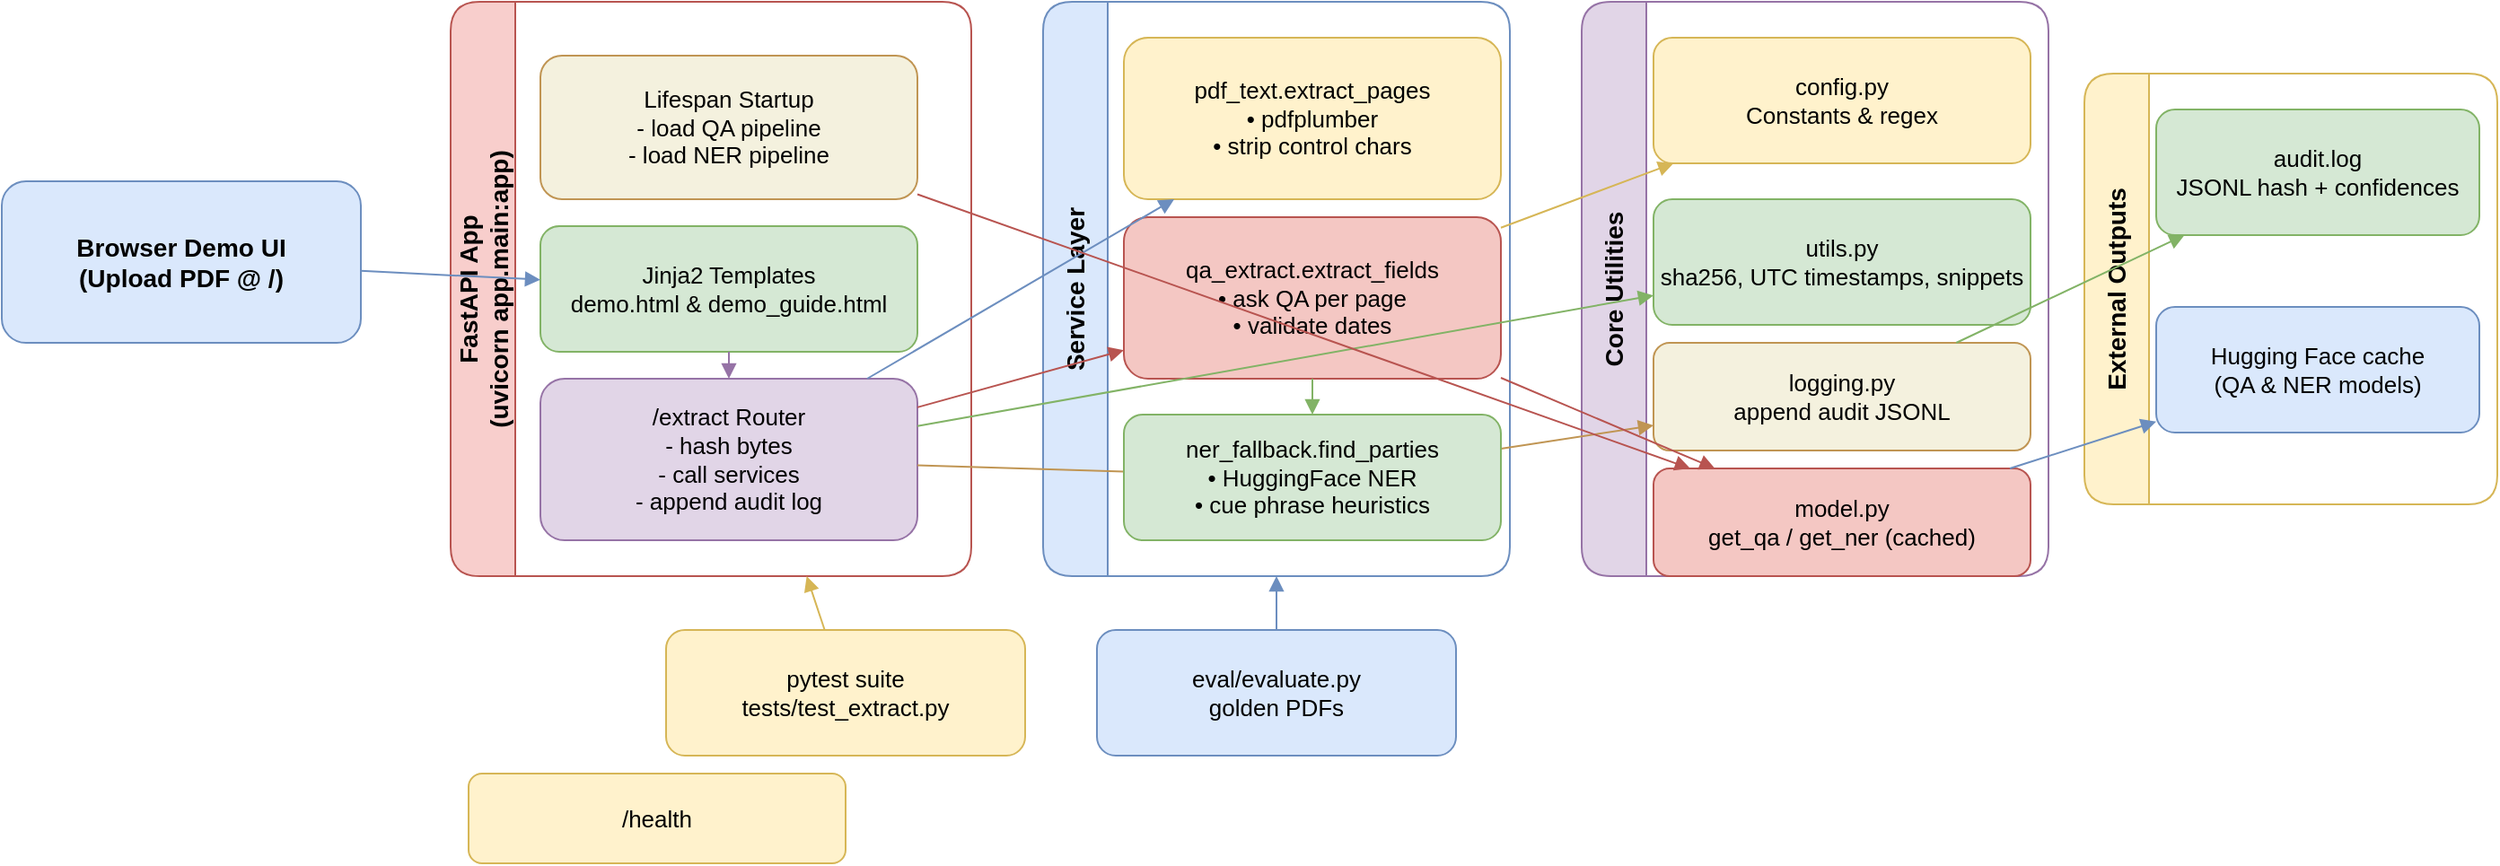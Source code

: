 <mxfile>
    <diagram id="architecture" name="Legal MVP Flow">
        <mxGraphModel dx="2246" dy="550" grid="1" gridSize="10" guides="1" tooltips="1" connect="1" arrows="1" fold="1" page="1" pageScale="1" pageWidth="1440" pageHeight="900" math="0" shadow="0">
            <root>
                <mxCell id="0"/>
                <mxCell id="1" parent="0"/>
                <mxCell id="browser" value="Browser Demo UI&#10;(Upload PDF @ /)" style="rounded=1;whiteSpace=wrap;html=1;fillColor=#dae8fc;strokeColor=#6c8ebf;fontSize=14;fontStyle=1" parent="1" vertex="1">
                    <mxGeometry x="-10" y="220" width="200" height="90" as="geometry"/>
                </mxCell>
                <mxCell id="fastapi" value="FastAPI App&#10;(uvicorn app.main:app)" style="swimlane;rounded=1;whiteSpace=wrap;html=1;fillColor=#f8cecc;strokeColor=#b85450;fontSize=14;fontStyle=1;horizontal=0;startSize=36" parent="1" vertex="1">
                    <mxGeometry x="240" y="120" width="290" height="320" as="geometry"/>
                </mxCell>
                <mxCell id="lifespan" value="Lifespan Startup&#10;- load QA pipeline&#10;- load NER pipeline" style="rounded=1;whiteSpace=wrap;html=1;fillColor=#f4f1de;strokeColor=#c09553;fontSize=13" parent="fastapi" vertex="1">
                    <mxGeometry x="50" y="30" width="210" height="80" as="geometry"/>
                </mxCell>
                <mxCell id="templates" value="Jinja2 Templates&#10;demo.html &amp; demo_guide.html" style="rounded=1;whiteSpace=wrap;html=1;fillColor=#d5e8d4;strokeColor=#82b366;fontSize=13" parent="fastapi" vertex="1">
                    <mxGeometry x="50" y="125" width="210" height="70" as="geometry"/>
                </mxCell>
                <mxCell id="router" value="/extract Router&#10;- hash bytes&#10;- call services&#10;- append audit log" style="rounded=1;whiteSpace=wrap;html=1;fillColor=#e1d5e7;strokeColor=#9673a6;fontSize=13" parent="fastapi" vertex="1">
                    <mxGeometry x="50" y="210" width="210" height="90" as="geometry"/>
                </mxCell>
                <mxCell id="edge_templates_router" style="orthogonalEdgeStyle;rounded=1;strokeColor=#9673a6;endArrow=block;html=1" parent="fastapi" source="templates" target="router" edge="1">
                    <mxGeometry relative="1" as="geometry"/>
                </mxCell>
                <mxCell id="services" value="Service Layer" style="swimlane;rounded=1;whiteSpace=wrap;html=1;fillColor=#dae8fc;strokeColor=#6c8ebf;fontSize=14;fontStyle=1;horizontal=0;startSize=36" parent="1" vertex="1">
                    <mxGeometry x="570" y="120" width="260" height="320" as="geometry"/>
                </mxCell>
                <mxCell id="pdf" value="pdf_text.extract_pages&#10;• pdfplumber&#10;• strip control chars" style="rounded=1;whiteSpace=wrap;html=1;fillColor=#fff2cc;strokeColor=#d6b656;fontSize=13" parent="services" vertex="1">
                    <mxGeometry x="45" y="20" width="210" height="90" as="geometry"/>
                </mxCell>
                <mxCell id="qa" value="qa_extract.extract_fields&#10;• ask QA per page&#10;• validate dates" style="rounded=1;whiteSpace=wrap;html=1;fillColor=#f4c7c3;strokeColor=#b85450;fontSize=13" parent="services" vertex="1">
                    <mxGeometry x="45" y="120" width="210" height="90" as="geometry"/>
                </mxCell>
                <mxCell id="core" value="Core Utilities" style="swimlane;rounded=1;whiteSpace=wrap;html=1;fillColor=#e1d5e7;strokeColor=#9673a6;fontSize=14;fontStyle=1;horizontal=0;startSize=36" parent="1" vertex="1">
                    <mxGeometry x="870" y="120" width="260" height="320" as="geometry"/>
                </mxCell>
                <mxCell id="config" value="config.py&#10;Constants &amp; regex" style="rounded=1;whiteSpace=wrap;html=1;fillColor=#fff2cc;strokeColor=#d6b656;fontSize=13" parent="core" vertex="1">
                    <mxGeometry x="40" y="20" width="210" height="70" as="geometry"/>
                </mxCell>
                <mxCell id="utils" value="utils.py&#10;sha256, UTC timestamps, snippets" style="rounded=1;whiteSpace=wrap;html=1;fillColor=#d5e8d4;strokeColor=#82b366;fontSize=13" parent="core" vertex="1">
                    <mxGeometry x="40" y="110" width="210" height="70" as="geometry"/>
                </mxCell>
                <mxCell id="logging" value="logging.py&#10;append audit JSONL" style="rounded=1;whiteSpace=wrap;html=1;fillColor=#f4f1de;strokeColor=#c09553;fontSize=13" parent="core" vertex="1">
                    <mxGeometry x="40" y="190" width="210" height="60" as="geometry"/>
                </mxCell>
                <mxCell id="model" value="model.py&#10;get_qa / get_ner (cached)" style="rounded=1;whiteSpace=wrap;html=1;fillColor=#f4c7c3;strokeColor=#b85450;fontSize=13" parent="core" vertex="1">
                    <mxGeometry x="40" y="260" width="210" height="60" as="geometry"/>
                </mxCell>
                <mxCell id="external" value="External Outputs" style="swimlane;rounded=1;whiteSpace=wrap;html=1;fillColor=#fff2cc;strokeColor=#d6b656;fontSize=14;fontStyle=1;horizontal=0;startSize=36" parent="1" vertex="1">
                    <mxGeometry x="1150" y="160" width="230" height="240" as="geometry"/>
                </mxCell>
                <mxCell id="audit" value="audit.log&#10;JSONL hash + confidences" style="rounded=1;whiteSpace=wrap;html=1;fillColor=#d5e8d4;strokeColor=#82b366;fontSize=13" parent="external" vertex="1">
                    <mxGeometry x="40" y="20" width="180" height="70" as="geometry"/>
                </mxCell>
                <mxCell id="hugging" value="Hugging Face cache&#10;(QA &amp; NER models)" style="rounded=1;whiteSpace=wrap;html=1;fillColor=#dae8fc;strokeColor=#6c8ebf;fontSize=13" parent="external" vertex="1">
                    <mxGeometry x="40" y="130" width="180" height="70" as="geometry"/>
                </mxCell>
                <mxCell id="tests" value="pytest suite&#10;tests/test_extract.py" style="rounded=1;whiteSpace=wrap;html=1;fillColor=#fff2cc;strokeColor=#d6b656;fontSize=13" parent="1" vertex="1">
                    <mxGeometry x="360" y="470" width="200" height="70" as="geometry"/>
                </mxCell>
                <mxCell id="eval" value="eval/evaluate.py&#10;golden PDFs" style="rounded=1;whiteSpace=wrap;html=1;fillColor=#dae8fc;strokeColor=#6c8ebf;fontSize=13" parent="1" vertex="1">
                    <mxGeometry x="600" y="470" width="200" height="70" as="geometry"/>
                </mxCell>
                <mxCell id="edge_browser_templates" style="orthogonalEdgeStyle;rounded=1;strokeColor=#6c8ebf;endArrow=block;html=1" parent="1" source="browser" target="templates" edge="1">
                    <mxGeometry relative="1" as="geometry"/>
                </mxCell>
                <mxCell id="edge_router_pdf" style="orthogonalEdgeStyle;rounded=1;strokeColor=#6c8ebf;endArrow=block;html=1" parent="1" source="router" target="pdf" edge="1">
                    <mxGeometry relative="1" as="geometry"/>
                </mxCell>
                <mxCell id="edge_router_qa" style="orthogonalEdgeStyle;rounded=1;strokeColor=#b85450;endArrow=block;html=1" parent="1" source="router" target="qa" edge="1">
                    <mxGeometry relative="1" as="geometry"/>
                </mxCell>
                <mxCell id="edge_router_utils" style="orthogonalEdgeStyle;rounded=1;strokeColor=#82b366;endArrow=block;html=1" parent="1" source="router" target="utils" edge="1">
                    <mxGeometry relative="1" as="geometry"/>
                </mxCell>
                <mxCell id="edge_router_logging" style="orthogonalEdgeStyle;rounded=1;strokeColor=#c09553;endArrow=block;html=1;startArrow=none;" parent="1" source="ner" target="logging" edge="1">
                    <mxGeometry relative="1" as="geometry"/>
                </mxCell>
                <mxCell id="edge_qa_config" style="orthogonalEdgeStyle;rounded=1;strokeColor=#d6b656;endArrow=block;html=1" parent="1" source="qa" target="config" edge="1">
                    <mxGeometry relative="1" as="geometry"/>
                </mxCell>
                <mxCell id="edge_qa_model" style="orthogonalEdgeStyle;rounded=1;strokeColor=#b85450;endArrow=block;html=1" parent="1" source="qa" target="model" edge="1">
                    <mxGeometry relative="1" as="geometry"/>
                </mxCell>
                <mxCell id="edge_model_hugging" style="orthogonalEdgeStyle;rounded=1;strokeColor=#6c8ebf;endArrow=block;html=1" parent="1" source="model" target="hugging" edge="1">
                    <mxGeometry relative="1" as="geometry"/>
                </mxCell>
                <mxCell id="edge_logging_audit" style="orthogonalEdgeStyle;rounded=1;strokeColor=#82b366;endArrow=block;html=1" parent="1" source="logging" target="audit" edge="1">
                    <mxGeometry relative="1" as="geometry"/>
                </mxCell>
                <mxCell id="edge_tests_fastapi" style="orthogonalEdgeStyle;rounded=1;strokeColor=#d6b656;endArrow=block;html=1" parent="1" source="tests" target="fastapi" edge="1">
                    <mxGeometry relative="1" as="geometry"/>
                </mxCell>
                <mxCell id="edge_eval_services" style="orthogonalEdgeStyle;rounded=1;strokeColor=#6c8ebf;endArrow=block;html=1" parent="1" source="eval" target="services" edge="1">
                    <mxGeometry relative="1" as="geometry"/>
                </mxCell>
                <mxCell id="edge_lifespan_model" style="orthogonalEdgeStyle;rounded=1;strokeColor=#b85450;endArrow=block;html=1" parent="1" source="lifespan" target="model" edge="1">
                    <mxGeometry relative="1" as="geometry"/>
                </mxCell>
                <mxCell id="2" value="" style="orthogonalEdgeStyle;rounded=1;strokeColor=#c09553;endArrow=none;html=1" edge="1" parent="1" source="router" target="ner">
                    <mxGeometry relative="1" as="geometry">
                        <mxPoint x="500" y="374.125" as="sourcePoint"/>
                        <mxPoint x="890" y="370.875" as="targetPoint"/>
                    </mxGeometry>
                </mxCell>
                <mxCell id="ner" value="ner_fallback.find_parties&#10;• HuggingFace NER&#10;• cue phrase heuristics" style="rounded=1;whiteSpace=wrap;html=1;fillColor=#d5e8d4;strokeColor=#82b366;fontSize=13" parent="1" vertex="1">
                    <mxGeometry x="615" y="350" width="210" height="70" as="geometry"/>
                </mxCell>
                <mxCell id="edge_qa_ner" style="orthogonalEdgeStyle;rounded=1;strokeColor=#82b366;endArrow=block;html=1" parent="1" source="qa" target="ner" edge="1">
                    <mxGeometry relative="1" as="geometry"/>
                </mxCell>
                <mxCell id="health" value="/health" style="rounded=1;whiteSpace=wrap;html=1;fillColor=#fff2cc;strokeColor=#d6b656;fontSize=13" parent="1" vertex="1">
                    <mxGeometry x="250" y="550" width="210" height="50" as="geometry"/>
                </mxCell>
            </root>
        </mxGraphModel>
    </diagram>
</mxfile>